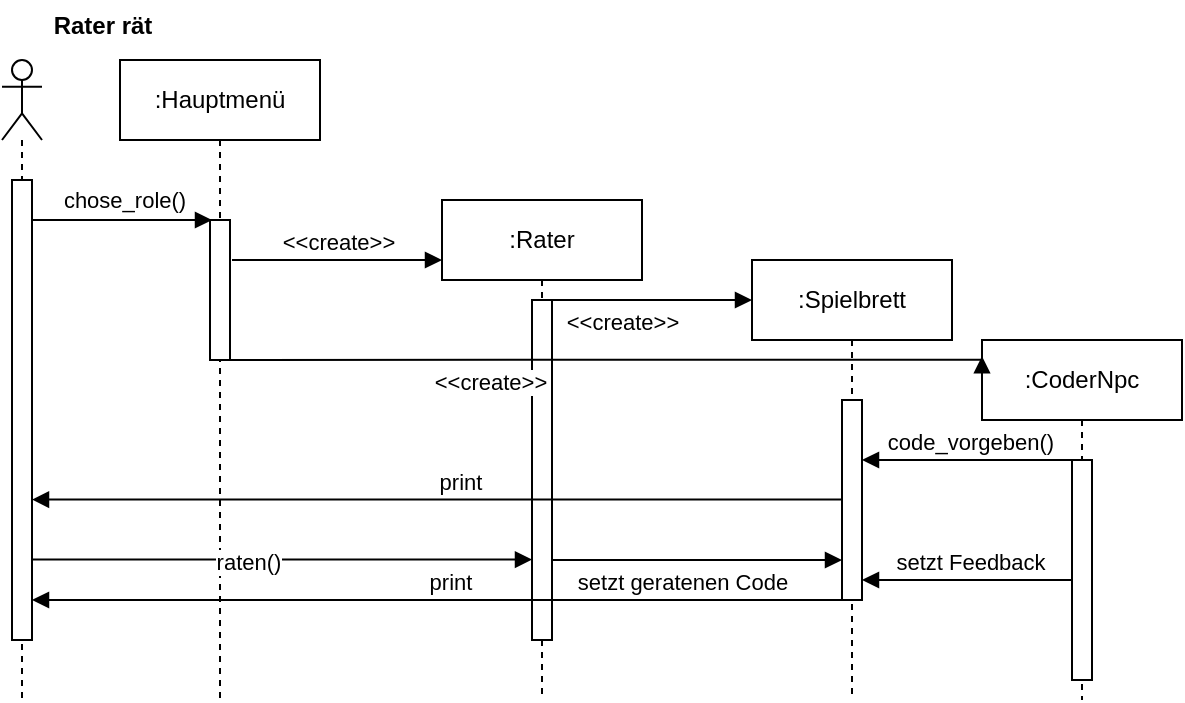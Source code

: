 <mxfile version="22.0.3" type="device">
  <diagram name="Page-1" id="2YBvvXClWsGukQMizWep">
    <mxGraphModel dx="704" dy="683" grid="1" gridSize="10" guides="1" tooltips="1" connect="1" arrows="1" fold="1" page="1" pageScale="1" pageWidth="850" pageHeight="1100" math="0" shadow="0">
      <root>
        <mxCell id="0" />
        <mxCell id="1" parent="0" />
        <mxCell id="aM9ryv3xv72pqoxQDRHE-1" value=":Hauptmenü" style="shape=umlLifeline;perimeter=lifelinePerimeter;whiteSpace=wrap;html=1;container=0;dropTarget=0;collapsible=0;recursiveResize=0;outlineConnect=0;portConstraint=eastwest;newEdgeStyle={&quot;edgeStyle&quot;:&quot;elbowEdgeStyle&quot;,&quot;elbow&quot;:&quot;vertical&quot;,&quot;curved&quot;:0,&quot;rounded&quot;:0};" parent="1" vertex="1">
          <mxGeometry x="109" y="40" width="100" height="320" as="geometry" />
        </mxCell>
        <mxCell id="aM9ryv3xv72pqoxQDRHE-2" value="" style="html=1;points=[];perimeter=orthogonalPerimeter;outlineConnect=0;targetShapes=umlLifeline;portConstraint=eastwest;newEdgeStyle={&quot;edgeStyle&quot;:&quot;elbowEdgeStyle&quot;,&quot;elbow&quot;:&quot;vertical&quot;,&quot;curved&quot;:0,&quot;rounded&quot;:0};" parent="aM9ryv3xv72pqoxQDRHE-1" vertex="1">
          <mxGeometry x="45" y="80" width="10" height="70" as="geometry" />
        </mxCell>
        <mxCell id="aM9ryv3xv72pqoxQDRHE-5" value=":Rater" style="shape=umlLifeline;perimeter=lifelinePerimeter;whiteSpace=wrap;html=1;container=0;dropTarget=0;collapsible=0;recursiveResize=0;outlineConnect=0;portConstraint=eastwest;newEdgeStyle={&quot;edgeStyle&quot;:&quot;elbowEdgeStyle&quot;,&quot;elbow&quot;:&quot;vertical&quot;,&quot;curved&quot;:0,&quot;rounded&quot;:0};" parent="1" vertex="1">
          <mxGeometry x="270" y="110" width="100" height="250" as="geometry" />
        </mxCell>
        <mxCell id="aM9ryv3xv72pqoxQDRHE-6" value="" style="html=1;points=[];perimeter=orthogonalPerimeter;outlineConnect=0;targetShapes=umlLifeline;portConstraint=eastwest;newEdgeStyle={&quot;edgeStyle&quot;:&quot;elbowEdgeStyle&quot;,&quot;elbow&quot;:&quot;vertical&quot;,&quot;curved&quot;:0,&quot;rounded&quot;:0};" parent="aM9ryv3xv72pqoxQDRHE-5" vertex="1">
          <mxGeometry x="45" y="50" width="10" height="170" as="geometry" />
        </mxCell>
        <mxCell id="aM9ryv3xv72pqoxQDRHE-7" value="&amp;lt;&amp;lt;create&amp;gt;&amp;gt;" style="html=1;verticalAlign=bottom;endArrow=block;edgeStyle=elbowEdgeStyle;elbow=vertical;curved=0;rounded=0;" parent="1" edge="1">
          <mxGeometry relative="1" as="geometry">
            <mxPoint x="165" y="140" as="sourcePoint" />
            <Array as="points">
              <mxPoint x="200" y="140" />
              <mxPoint x="242" y="130" />
            </Array>
            <mxPoint x="270" y="140" as="targetPoint" />
            <mxPoint as="offset" />
          </mxGeometry>
        </mxCell>
        <mxCell id="aM9ryv3xv72pqoxQDRHE-9" value="print" style="html=1;verticalAlign=bottom;endArrow=block;edgeStyle=elbowEdgeStyle;elbow=vertical;curved=0;rounded=0;" parent="1" target="Cum3BHSPglZvYzt42eMh-10" edge="1">
          <mxGeometry x="-0.03" relative="1" as="geometry">
            <mxPoint x="480" y="259.76" as="sourcePoint" />
            <Array as="points">
              <mxPoint x="422" y="259.76" />
            </Array>
            <mxPoint x="70" y="259.76" as="targetPoint" />
            <mxPoint as="offset" />
          </mxGeometry>
        </mxCell>
        <mxCell id="Cum3BHSPglZvYzt42eMh-9" value="" style="shape=umlLifeline;perimeter=lifelinePerimeter;whiteSpace=wrap;html=1;container=1;dropTarget=0;collapsible=0;recursiveResize=0;outlineConnect=0;portConstraint=eastwest;newEdgeStyle={&quot;curved&quot;:0,&quot;rounded&quot;:0};participant=umlActor;" vertex="1" parent="1">
          <mxGeometry x="50" y="40" width="20" height="320" as="geometry" />
        </mxCell>
        <mxCell id="Cum3BHSPglZvYzt42eMh-10" value="" style="html=1;points=[[0,0,0,0,5],[0,1,0,0,-5],[1,0,0,0,5],[1,1,0,0,-5]];perimeter=orthogonalPerimeter;outlineConnect=0;targetShapes=umlLifeline;portConstraint=eastwest;newEdgeStyle={&quot;curved&quot;:0,&quot;rounded&quot;:0};" vertex="1" parent="Cum3BHSPglZvYzt42eMh-9">
          <mxGeometry x="5" y="60" width="10" height="230" as="geometry" />
        </mxCell>
        <mxCell id="Cum3BHSPglZvYzt42eMh-11" value="" style="html=1;verticalAlign=bottom;endArrow=block;edgeStyle=elbowEdgeStyle;elbow=vertical;curved=0;rounded=0;" edge="1" parent="1">
          <mxGeometry relative="1" as="geometry">
            <mxPoint x="65" y="120" as="sourcePoint" />
            <Array as="points">
              <mxPoint x="127" y="120" />
            </Array>
            <mxPoint x="155" y="120" as="targetPoint" />
          </mxGeometry>
        </mxCell>
        <mxCell id="Cum3BHSPglZvYzt42eMh-12" value="chose_role()" style="edgeLabel;html=1;align=center;verticalAlign=middle;resizable=0;points=[];" vertex="1" connectable="0" parent="Cum3BHSPglZvYzt42eMh-11">
          <mxGeometry x="-0.104" y="1" relative="1" as="geometry">
            <mxPoint x="5" y="-9" as="offset" />
          </mxGeometry>
        </mxCell>
        <mxCell id="Cum3BHSPglZvYzt42eMh-15" value=":Spielbrett" style="shape=umlLifeline;perimeter=lifelinePerimeter;whiteSpace=wrap;html=1;container=1;dropTarget=0;collapsible=0;recursiveResize=0;outlineConnect=0;portConstraint=eastwest;newEdgeStyle={&quot;curved&quot;:0,&quot;rounded&quot;:0};" vertex="1" parent="1">
          <mxGeometry x="425" y="140" width="100" height="220" as="geometry" />
        </mxCell>
        <mxCell id="Cum3BHSPglZvYzt42eMh-17" value="" style="html=1;points=[[0,0,0,0,5],[0,1,0,0,-5],[1,0,0,0,5],[1,1,0,0,-5]];perimeter=orthogonalPerimeter;outlineConnect=0;targetShapes=umlLifeline;portConstraint=eastwest;newEdgeStyle={&quot;curved&quot;:0,&quot;rounded&quot;:0};" vertex="1" parent="Cum3BHSPglZvYzt42eMh-15">
          <mxGeometry x="45" y="70" width="10" height="100" as="geometry" />
        </mxCell>
        <mxCell id="Cum3BHSPglZvYzt42eMh-27" value=":CoderNpc" style="shape=umlLifeline;perimeter=lifelinePerimeter;whiteSpace=wrap;html=1;container=1;dropTarget=0;collapsible=0;recursiveResize=0;outlineConnect=0;portConstraint=eastwest;newEdgeStyle={&quot;curved&quot;:0,&quot;rounded&quot;:0};" vertex="1" parent="1">
          <mxGeometry x="540" y="180" width="100" height="180" as="geometry" />
        </mxCell>
        <mxCell id="Cum3BHSPglZvYzt42eMh-35" value="" style="html=1;points=[[0,0,0,0,5],[0,1,0,0,-5],[1,0,0,0,5],[1,1,0,0,-5]];perimeter=orthogonalPerimeter;outlineConnect=0;targetShapes=umlLifeline;portConstraint=eastwest;newEdgeStyle={&quot;curved&quot;:0,&quot;rounded&quot;:0};" vertex="1" parent="Cum3BHSPglZvYzt42eMh-27">
          <mxGeometry x="45" y="60" width="10" height="110" as="geometry" />
        </mxCell>
        <mxCell id="Cum3BHSPglZvYzt42eMh-29" value="&amp;lt;&amp;lt;create&amp;gt;&amp;gt;" style="html=1;verticalAlign=bottom;endArrow=block;edgeStyle=elbowEdgeStyle;elbow=vertical;curved=0;rounded=0;" edge="1" parent="1">
          <mxGeometry x="-0.3" y="-20" relative="1" as="geometry">
            <mxPoint x="325" y="160" as="sourcePoint" />
            <Array as="points">
              <mxPoint x="360" y="160" />
              <mxPoint x="402" y="150" />
            </Array>
            <mxPoint x="425" y="160" as="targetPoint" />
            <mxPoint as="offset" />
          </mxGeometry>
        </mxCell>
        <mxCell id="Cum3BHSPglZvYzt42eMh-30" value="&amp;lt;&amp;lt;create&amp;gt;&amp;gt;" style="html=1;verticalAlign=bottom;endArrow=block;edgeStyle=elbowEdgeStyle;elbow=vertical;curved=0;rounded=0;entryX=0;entryY=0.045;entryDx=0;entryDy=0;entryPerimeter=0;" edge="1" parent="1" target="Cum3BHSPglZvYzt42eMh-27">
          <mxGeometry x="-0.3" y="-20" relative="1" as="geometry">
            <mxPoint x="161" y="190" as="sourcePoint" />
            <Array as="points">
              <mxPoint x="379" y="189.83" />
              <mxPoint x="421" y="179.83" />
            </Array>
            <mxPoint x="530" y="190" as="targetPoint" />
            <mxPoint as="offset" />
          </mxGeometry>
        </mxCell>
        <mxCell id="Cum3BHSPglZvYzt42eMh-34" value="code_vorgeben()" style="html=1;verticalAlign=bottom;endArrow=block;edgeStyle=elbowEdgeStyle;elbow=vertical;curved=0;rounded=0;" edge="1" parent="1" source="Cum3BHSPglZvYzt42eMh-35" target="Cum3BHSPglZvYzt42eMh-17">
          <mxGeometry x="-0.03" relative="1" as="geometry">
            <mxPoint x="580" y="240" as="sourcePoint" />
            <Array as="points">
              <mxPoint x="560" y="240" />
              <mxPoint x="570" y="240" />
              <mxPoint x="540" y="240" />
              <mxPoint x="532" y="259.76" />
            </Array>
            <mxPoint x="180" y="259.76" as="targetPoint" />
            <mxPoint as="offset" />
          </mxGeometry>
        </mxCell>
        <mxCell id="Cum3BHSPglZvYzt42eMh-37" value="" style="html=1;verticalAlign=bottom;endArrow=block;edgeStyle=elbowEdgeStyle;elbow=vertical;curved=0;rounded=0;" edge="1" parent="1" source="Cum3BHSPglZvYzt42eMh-10" target="aM9ryv3xv72pqoxQDRHE-6">
          <mxGeometry x="-0.3" y="-20" relative="1" as="geometry">
            <mxPoint x="70" y="289.93" as="sourcePoint" />
            <Array as="points">
              <mxPoint x="288" y="289.76" />
              <mxPoint x="330" y="279.76" />
            </Array>
            <mxPoint x="150" y="290" as="targetPoint" />
            <mxPoint as="offset" />
          </mxGeometry>
        </mxCell>
        <mxCell id="Cum3BHSPglZvYzt42eMh-38" value="raten()" style="edgeLabel;html=1;align=center;verticalAlign=middle;resizable=0;points=[];" vertex="1" connectable="0" parent="Cum3BHSPglZvYzt42eMh-37">
          <mxGeometry x="-0.136" y="-1" relative="1" as="geometry">
            <mxPoint as="offset" />
          </mxGeometry>
        </mxCell>
        <mxCell id="Cum3BHSPglZvYzt42eMh-41" value="setzt geratenen Code" style="html=1;verticalAlign=bottom;endArrow=block;edgeStyle=elbowEdgeStyle;elbow=vertical;curved=0;rounded=0;" edge="1" parent="1" source="aM9ryv3xv72pqoxQDRHE-6">
          <mxGeometry x="-0.103" y="-20" relative="1" as="geometry">
            <mxPoint x="330" y="300" as="sourcePoint" />
            <Array as="points">
              <mxPoint x="380" y="290" />
              <mxPoint x="457" y="300" />
              <mxPoint x="499" y="290" />
            </Array>
            <mxPoint x="470" y="290" as="targetPoint" />
            <mxPoint as="offset" />
          </mxGeometry>
        </mxCell>
        <mxCell id="Cum3BHSPglZvYzt42eMh-44" value="setzt Feedback" style="html=1;verticalAlign=bottom;endArrow=block;edgeStyle=elbowEdgeStyle;elbow=vertical;curved=0;rounded=0;" edge="1" parent="1" source="Cum3BHSPglZvYzt42eMh-35" target="Cum3BHSPglZvYzt42eMh-17">
          <mxGeometry x="-0.032" relative="1" as="geometry">
            <mxPoint x="580" y="300" as="sourcePoint" />
            <Array as="points">
              <mxPoint x="557" y="300" />
            </Array>
            <mxPoint x="490" y="300" as="targetPoint" />
            <mxPoint as="offset" />
          </mxGeometry>
        </mxCell>
        <mxCell id="Cum3BHSPglZvYzt42eMh-45" value="print" style="html=1;verticalAlign=bottom;endArrow=block;edgeStyle=elbowEdgeStyle;elbow=vertical;curved=0;rounded=0;" edge="1" parent="1" source="Cum3BHSPglZvYzt42eMh-17" target="Cum3BHSPglZvYzt42eMh-10">
          <mxGeometry x="-0.03" relative="1" as="geometry">
            <mxPoint x="465" y="310" as="sourcePoint" />
            <Array as="points">
              <mxPoint x="407" y="310" />
            </Array>
            <mxPoint x="70" y="310" as="targetPoint" />
            <mxPoint as="offset" />
          </mxGeometry>
        </mxCell>
        <mxCell id="Cum3BHSPglZvYzt42eMh-46" value="Rater rät" style="text;align=center;fontStyle=1;verticalAlign=middle;spacingLeft=3;spacingRight=3;strokeColor=none;rotatable=0;points=[[0,0.5],[1,0.5]];portConstraint=eastwest;html=1;" vertex="1" parent="1">
          <mxGeometry x="60" y="10" width="80" height="26" as="geometry" />
        </mxCell>
      </root>
    </mxGraphModel>
  </diagram>
</mxfile>

